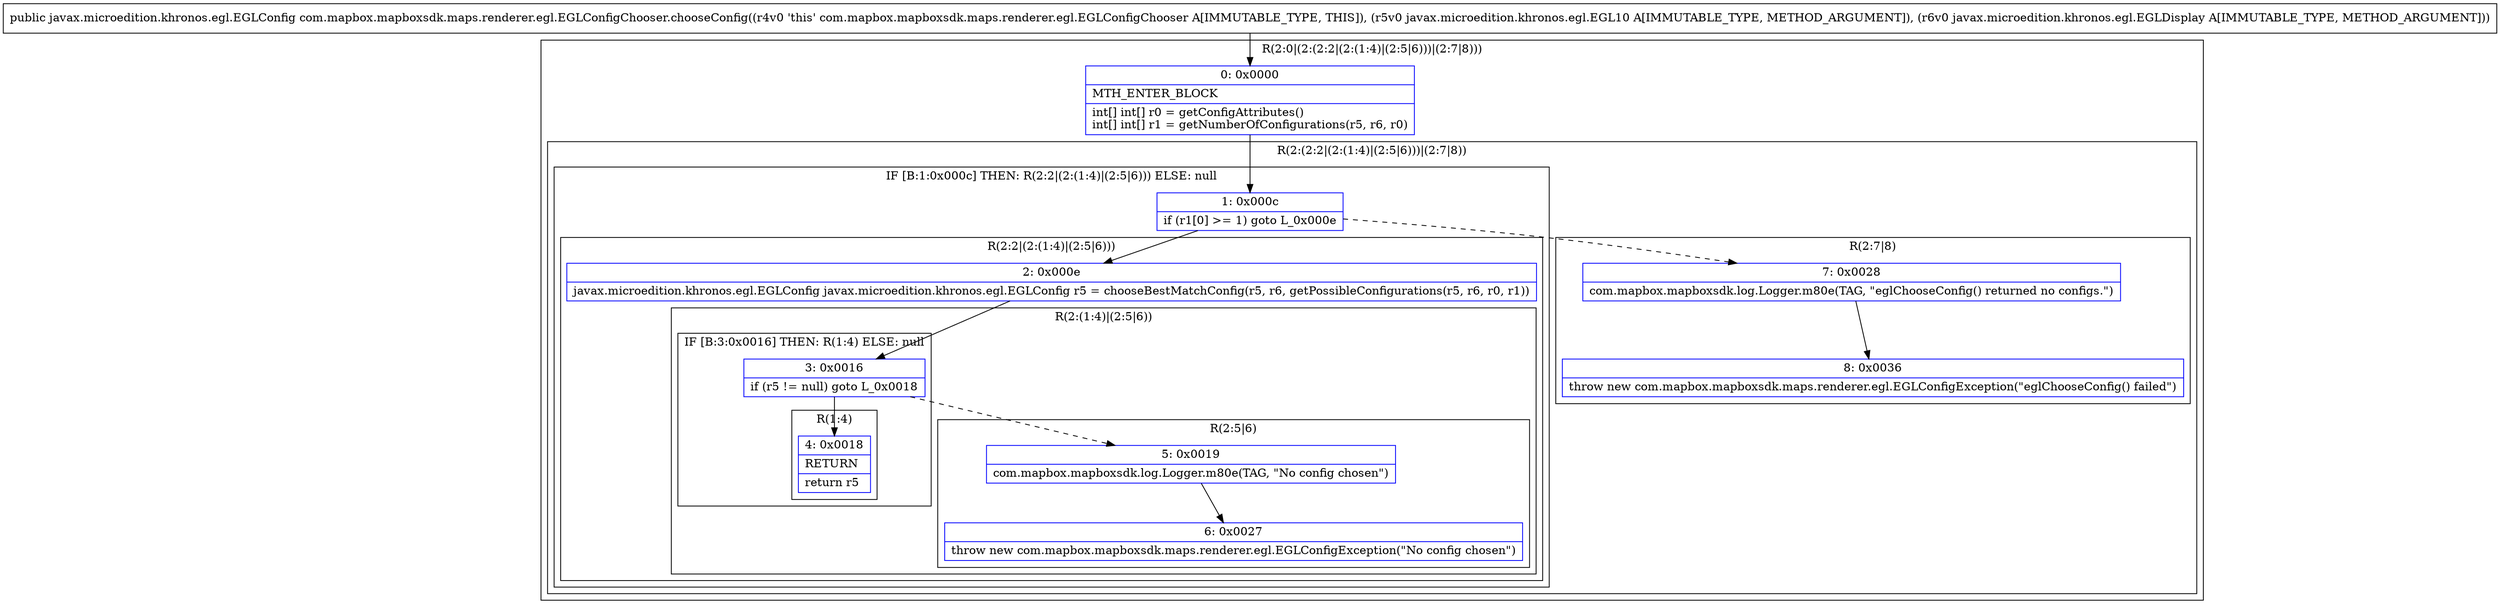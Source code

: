digraph "CFG forcom.mapbox.mapboxsdk.maps.renderer.egl.EGLConfigChooser.chooseConfig(Ljavax\/microedition\/khronos\/egl\/EGL10;Ljavax\/microedition\/khronos\/egl\/EGLDisplay;)Ljavax\/microedition\/khronos\/egl\/EGLConfig;" {
subgraph cluster_Region_1923820987 {
label = "R(2:0|(2:(2:2|(2:(1:4)|(2:5|6)))|(2:7|8)))";
node [shape=record,color=blue];
Node_0 [shape=record,label="{0\:\ 0x0000|MTH_ENTER_BLOCK\l|int[] int[] r0 = getConfigAttributes()\lint[] int[] r1 = getNumberOfConfigurations(r5, r6, r0)\l}"];
subgraph cluster_Region_535121353 {
label = "R(2:(2:2|(2:(1:4)|(2:5|6)))|(2:7|8))";
node [shape=record,color=blue];
subgraph cluster_IfRegion_738254222 {
label = "IF [B:1:0x000c] THEN: R(2:2|(2:(1:4)|(2:5|6))) ELSE: null";
node [shape=record,color=blue];
Node_1 [shape=record,label="{1\:\ 0x000c|if (r1[0] \>= 1) goto L_0x000e\l}"];
subgraph cluster_Region_1871164636 {
label = "R(2:2|(2:(1:4)|(2:5|6)))";
node [shape=record,color=blue];
Node_2 [shape=record,label="{2\:\ 0x000e|javax.microedition.khronos.egl.EGLConfig javax.microedition.khronos.egl.EGLConfig r5 = chooseBestMatchConfig(r5, r6, getPossibleConfigurations(r5, r6, r0, r1))\l}"];
subgraph cluster_Region_1136044589 {
label = "R(2:(1:4)|(2:5|6))";
node [shape=record,color=blue];
subgraph cluster_IfRegion_773457611 {
label = "IF [B:3:0x0016] THEN: R(1:4) ELSE: null";
node [shape=record,color=blue];
Node_3 [shape=record,label="{3\:\ 0x0016|if (r5 != null) goto L_0x0018\l}"];
subgraph cluster_Region_100085830 {
label = "R(1:4)";
node [shape=record,color=blue];
Node_4 [shape=record,label="{4\:\ 0x0018|RETURN\l|return r5\l}"];
}
}
subgraph cluster_Region_1441360856 {
label = "R(2:5|6)";
node [shape=record,color=blue];
Node_5 [shape=record,label="{5\:\ 0x0019|com.mapbox.mapboxsdk.log.Logger.m80e(TAG, \"No config chosen\")\l}"];
Node_6 [shape=record,label="{6\:\ 0x0027|throw new com.mapbox.mapboxsdk.maps.renderer.egl.EGLConfigException(\"No config chosen\")\l}"];
}
}
}
}
subgraph cluster_Region_371738784 {
label = "R(2:7|8)";
node [shape=record,color=blue];
Node_7 [shape=record,label="{7\:\ 0x0028|com.mapbox.mapboxsdk.log.Logger.m80e(TAG, \"eglChooseConfig() returned no configs.\")\l}"];
Node_8 [shape=record,label="{8\:\ 0x0036|throw new com.mapbox.mapboxsdk.maps.renderer.egl.EGLConfigException(\"eglChooseConfig() failed\")\l}"];
}
}
}
MethodNode[shape=record,label="{public javax.microedition.khronos.egl.EGLConfig com.mapbox.mapboxsdk.maps.renderer.egl.EGLConfigChooser.chooseConfig((r4v0 'this' com.mapbox.mapboxsdk.maps.renderer.egl.EGLConfigChooser A[IMMUTABLE_TYPE, THIS]), (r5v0 javax.microedition.khronos.egl.EGL10 A[IMMUTABLE_TYPE, METHOD_ARGUMENT]), (r6v0 javax.microedition.khronos.egl.EGLDisplay A[IMMUTABLE_TYPE, METHOD_ARGUMENT])) }"];
MethodNode -> Node_0;
Node_0 -> Node_1;
Node_1 -> Node_2;
Node_1 -> Node_7[style=dashed];
Node_2 -> Node_3;
Node_3 -> Node_4;
Node_3 -> Node_5[style=dashed];
Node_5 -> Node_6;
Node_7 -> Node_8;
}

